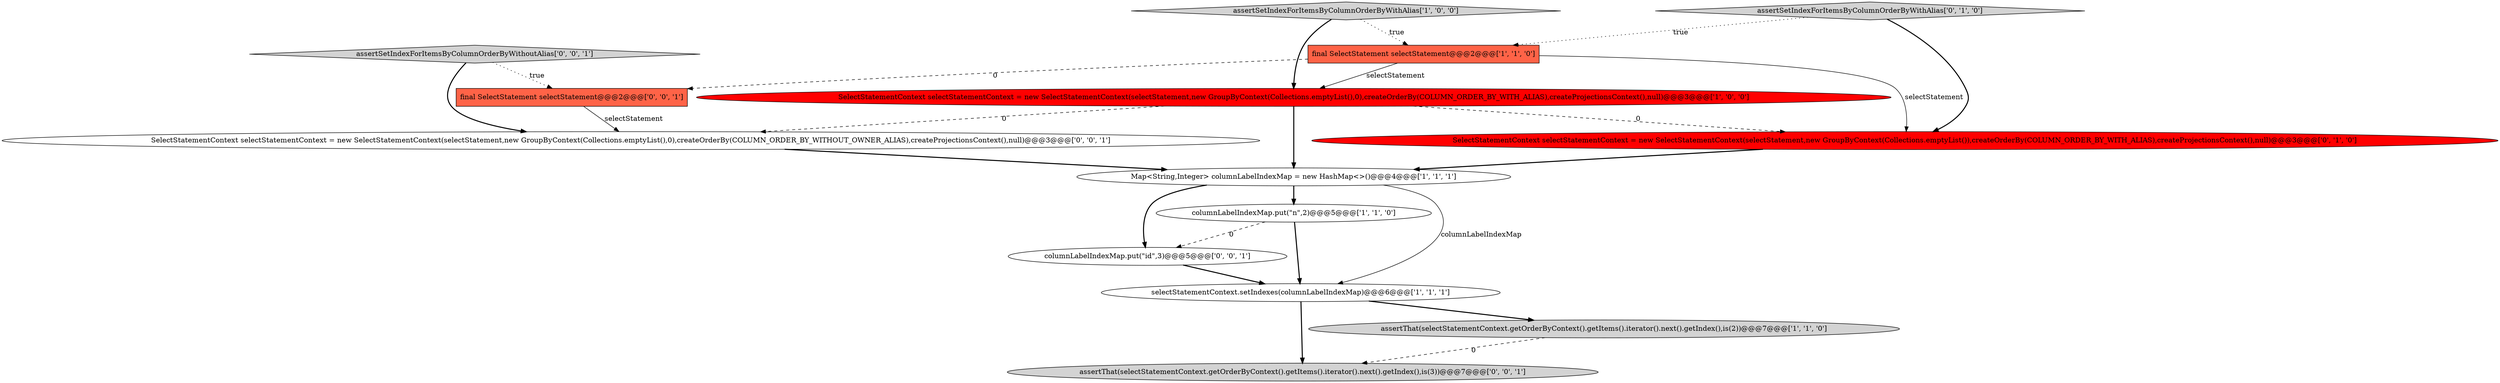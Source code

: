 digraph {
0 [style = filled, label = "final SelectStatement selectStatement@@@2@@@['1', '1', '0']", fillcolor = tomato, shape = box image = "AAA0AAABBB1BBB"];
13 [style = filled, label = "columnLabelIndexMap.put(\"id\",3)@@@5@@@['0', '0', '1']", fillcolor = white, shape = ellipse image = "AAA0AAABBB3BBB"];
2 [style = filled, label = "Map<String,Integer> columnLabelIndexMap = new HashMap<>()@@@4@@@['1', '1', '1']", fillcolor = white, shape = ellipse image = "AAA0AAABBB1BBB"];
8 [style = filled, label = "assertSetIndexForItemsByColumnOrderByWithAlias['0', '1', '0']", fillcolor = lightgray, shape = diamond image = "AAA0AAABBB2BBB"];
9 [style = filled, label = "assertThat(selectStatementContext.getOrderByContext().getItems().iterator().next().getIndex(),is(3))@@@7@@@['0', '0', '1']", fillcolor = lightgray, shape = ellipse image = "AAA0AAABBB3BBB"];
11 [style = filled, label = "final SelectStatement selectStatement@@@2@@@['0', '0', '1']", fillcolor = tomato, shape = box image = "AAA0AAABBB3BBB"];
12 [style = filled, label = "SelectStatementContext selectStatementContext = new SelectStatementContext(selectStatement,new GroupByContext(Collections.emptyList(),0),createOrderBy(COLUMN_ORDER_BY_WITHOUT_OWNER_ALIAS),createProjectionsContext(),null)@@@3@@@['0', '0', '1']", fillcolor = white, shape = ellipse image = "AAA0AAABBB3BBB"];
6 [style = filled, label = "columnLabelIndexMap.put(\"n\",2)@@@5@@@['1', '1', '0']", fillcolor = white, shape = ellipse image = "AAA0AAABBB1BBB"];
4 [style = filled, label = "selectStatementContext.setIndexes(columnLabelIndexMap)@@@6@@@['1', '1', '1']", fillcolor = white, shape = ellipse image = "AAA0AAABBB1BBB"];
5 [style = filled, label = "assertThat(selectStatementContext.getOrderByContext().getItems().iterator().next().getIndex(),is(2))@@@7@@@['1', '1', '0']", fillcolor = lightgray, shape = ellipse image = "AAA0AAABBB1BBB"];
10 [style = filled, label = "assertSetIndexForItemsByColumnOrderByWithoutAlias['0', '0', '1']", fillcolor = lightgray, shape = diamond image = "AAA0AAABBB3BBB"];
3 [style = filled, label = "SelectStatementContext selectStatementContext = new SelectStatementContext(selectStatement,new GroupByContext(Collections.emptyList(),0),createOrderBy(COLUMN_ORDER_BY_WITH_ALIAS),createProjectionsContext(),null)@@@3@@@['1', '0', '0']", fillcolor = red, shape = ellipse image = "AAA1AAABBB1BBB"];
7 [style = filled, label = "SelectStatementContext selectStatementContext = new SelectStatementContext(selectStatement,new GroupByContext(Collections.emptyList()),createOrderBy(COLUMN_ORDER_BY_WITH_ALIAS),createProjectionsContext(),null)@@@3@@@['0', '1', '0']", fillcolor = red, shape = ellipse image = "AAA1AAABBB2BBB"];
1 [style = filled, label = "assertSetIndexForItemsByColumnOrderByWithAlias['1', '0', '0']", fillcolor = lightgray, shape = diamond image = "AAA0AAABBB1BBB"];
4->9 [style = bold, label=""];
11->12 [style = solid, label="selectStatement"];
3->7 [style = dashed, label="0"];
2->6 [style = bold, label=""];
1->3 [style = bold, label=""];
0->3 [style = solid, label="selectStatement"];
5->9 [style = dashed, label="0"];
0->11 [style = dashed, label="0"];
8->7 [style = bold, label=""];
2->13 [style = bold, label=""];
6->4 [style = bold, label=""];
2->4 [style = solid, label="columnLabelIndexMap"];
12->2 [style = bold, label=""];
3->12 [style = dashed, label="0"];
6->13 [style = dashed, label="0"];
3->2 [style = bold, label=""];
10->11 [style = dotted, label="true"];
10->12 [style = bold, label=""];
7->2 [style = bold, label=""];
0->7 [style = solid, label="selectStatement"];
8->0 [style = dotted, label="true"];
1->0 [style = dotted, label="true"];
4->5 [style = bold, label=""];
13->4 [style = bold, label=""];
}
